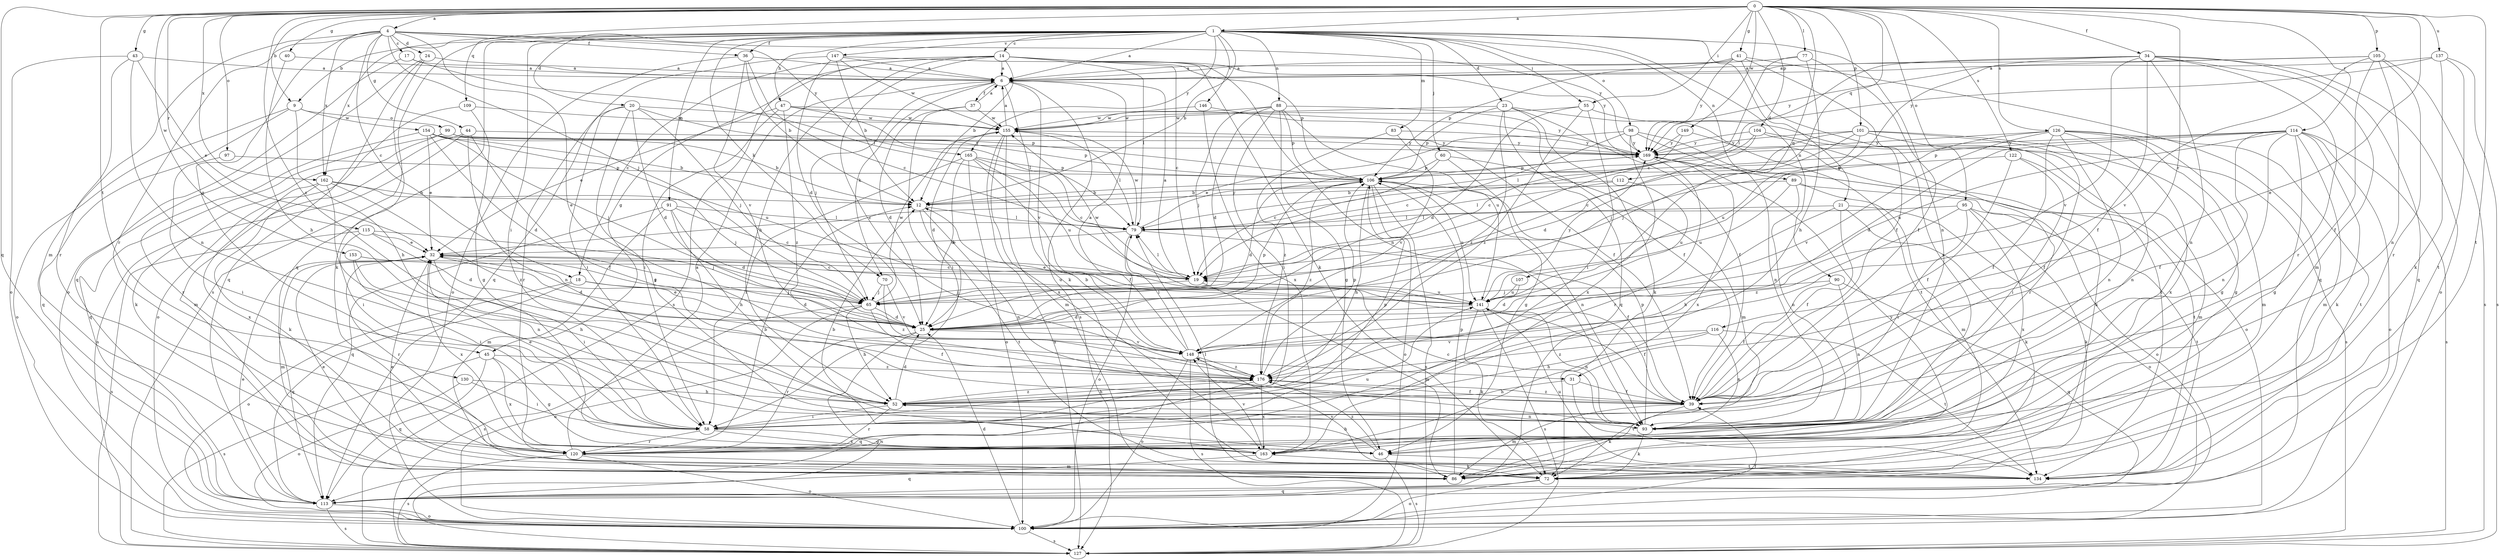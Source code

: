 strict digraph  {
0;
1;
4;
6;
9;
12;
14;
17;
18;
19;
20;
21;
23;
24;
25;
31;
32;
34;
36;
37;
39;
40;
41;
43;
44;
45;
46;
47;
52;
55;
58;
60;
65;
70;
72;
77;
79;
83;
86;
88;
89;
90;
91;
93;
95;
97;
98;
99;
100;
101;
104;
105;
106;
107;
109;
112;
113;
114;
115;
116;
120;
122;
126;
127;
130;
134;
137;
141;
146;
147;
148;
149;
153;
154;
155;
162;
163;
165;
169;
176;
0 -> 1  [label=a];
0 -> 4  [label=a];
0 -> 9  [label=b];
0 -> 31  [label=e];
0 -> 34  [label=f];
0 -> 40  [label=g];
0 -> 41  [label=g];
0 -> 43  [label=g];
0 -> 55  [label=i];
0 -> 77  [label=l];
0 -> 95  [label=o];
0 -> 97  [label=o];
0 -> 101  [label=p];
0 -> 104  [label=p];
0 -> 105  [label=p];
0 -> 107  [label=q];
0 -> 109  [label=q];
0 -> 112  [label=q];
0 -> 113  [label=q];
0 -> 114  [label=r];
0 -> 115  [label=r];
0 -> 116  [label=r];
0 -> 122  [label=s];
0 -> 126  [label=s];
0 -> 130  [label=t];
0 -> 134  [label=t];
0 -> 137  [label=u];
0 -> 149  [label=w];
0 -> 153  [label=w];
0 -> 162  [label=x];
0 -> 176  [label=z];
1 -> 6  [label=a];
1 -> 9  [label=b];
1 -> 12  [label=b];
1 -> 14  [label=c];
1 -> 20  [label=d];
1 -> 21  [label=d];
1 -> 23  [label=d];
1 -> 36  [label=f];
1 -> 47  [label=h];
1 -> 55  [label=i];
1 -> 58  [label=i];
1 -> 60  [label=j];
1 -> 70  [label=k];
1 -> 83  [label=m];
1 -> 88  [label=n];
1 -> 89  [label=n];
1 -> 90  [label=n];
1 -> 91  [label=n];
1 -> 93  [label=n];
1 -> 98  [label=o];
1 -> 113  [label=q];
1 -> 127  [label=s];
1 -> 146  [label=v];
1 -> 147  [label=v];
1 -> 162  [label=x];
1 -> 165  [label=y];
4 -> 17  [label=c];
4 -> 18  [label=c];
4 -> 24  [label=d];
4 -> 31  [label=e];
4 -> 36  [label=f];
4 -> 44  [label=g];
4 -> 45  [label=g];
4 -> 65  [label=j];
4 -> 86  [label=m];
4 -> 120  [label=r];
4 -> 162  [label=x];
4 -> 165  [label=y];
4 -> 169  [label=y];
6 -> 37  [label=f];
6 -> 65  [label=j];
6 -> 70  [label=k];
6 -> 72  [label=k];
6 -> 127  [label=s];
6 -> 148  [label=v];
9 -> 52  [label=h];
9 -> 99  [label=o];
9 -> 100  [label=o];
9 -> 113  [label=q];
9 -> 154  [label=w];
12 -> 79  [label=l];
12 -> 93  [label=n];
12 -> 134  [label=t];
14 -> 6  [label=a];
14 -> 12  [label=b];
14 -> 18  [label=c];
14 -> 19  [label=c];
14 -> 45  [label=g];
14 -> 52  [label=h];
14 -> 72  [label=k];
14 -> 79  [label=l];
14 -> 93  [label=n];
14 -> 127  [label=s];
14 -> 169  [label=y];
14 -> 176  [label=z];
17 -> 6  [label=a];
17 -> 79  [label=l];
17 -> 113  [label=q];
18 -> 25  [label=d];
18 -> 65  [label=j];
18 -> 100  [label=o];
18 -> 113  [label=q];
19 -> 6  [label=a];
19 -> 32  [label=e];
19 -> 65  [label=j];
19 -> 79  [label=l];
19 -> 86  [label=m];
19 -> 141  [label=u];
20 -> 25  [label=d];
20 -> 46  [label=g];
20 -> 58  [label=i];
20 -> 65  [label=j];
20 -> 106  [label=p];
20 -> 120  [label=r];
20 -> 155  [label=w];
21 -> 39  [label=f];
21 -> 52  [label=h];
21 -> 72  [label=k];
21 -> 79  [label=l];
21 -> 100  [label=o];
23 -> 39  [label=f];
23 -> 72  [label=k];
23 -> 106  [label=p];
23 -> 113  [label=q];
23 -> 134  [label=t];
23 -> 155  [label=w];
23 -> 176  [label=z];
24 -> 6  [label=a];
24 -> 72  [label=k];
24 -> 100  [label=o];
24 -> 113  [label=q];
25 -> 32  [label=e];
25 -> 106  [label=p];
25 -> 120  [label=r];
25 -> 127  [label=s];
25 -> 148  [label=v];
31 -> 39  [label=f];
31 -> 52  [label=h];
31 -> 134  [label=t];
32 -> 19  [label=c];
32 -> 25  [label=d];
32 -> 58  [label=i];
32 -> 65  [label=j];
32 -> 86  [label=m];
32 -> 120  [label=r];
32 -> 163  [label=x];
34 -> 6  [label=a];
34 -> 19  [label=c];
34 -> 39  [label=f];
34 -> 79  [label=l];
34 -> 86  [label=m];
34 -> 93  [label=n];
34 -> 100  [label=o];
34 -> 113  [label=q];
34 -> 120  [label=r];
34 -> 148  [label=v];
36 -> 6  [label=a];
36 -> 12  [label=b];
36 -> 19  [label=c];
36 -> 100  [label=o];
36 -> 148  [label=v];
37 -> 6  [label=a];
37 -> 25  [label=d];
37 -> 58  [label=i];
37 -> 155  [label=w];
39 -> 72  [label=k];
39 -> 86  [label=m];
39 -> 176  [label=z];
40 -> 6  [label=a];
40 -> 52  [label=h];
41 -> 6  [label=a];
41 -> 39  [label=f];
41 -> 106  [label=p];
41 -> 113  [label=q];
41 -> 163  [label=x];
41 -> 169  [label=y];
43 -> 6  [label=a];
43 -> 32  [label=e];
43 -> 93  [label=n];
43 -> 100  [label=o];
43 -> 120  [label=r];
44 -> 39  [label=f];
44 -> 86  [label=m];
44 -> 93  [label=n];
44 -> 127  [label=s];
44 -> 169  [label=y];
45 -> 46  [label=g];
45 -> 113  [label=q];
45 -> 127  [label=s];
45 -> 163  [label=x];
45 -> 176  [label=z];
46 -> 52  [label=h];
46 -> 127  [label=s];
46 -> 134  [label=t];
46 -> 176  [label=z];
47 -> 32  [label=e];
47 -> 58  [label=i];
47 -> 79  [label=l];
47 -> 155  [label=w];
47 -> 169  [label=y];
47 -> 176  [label=z];
52 -> 25  [label=d];
52 -> 58  [label=i];
52 -> 93  [label=n];
52 -> 120  [label=r];
52 -> 176  [label=z];
55 -> 25  [label=d];
55 -> 58  [label=i];
55 -> 134  [label=t];
55 -> 155  [label=w];
55 -> 176  [label=z];
58 -> 32  [label=e];
58 -> 46  [label=g];
58 -> 106  [label=p];
58 -> 120  [label=r];
58 -> 163  [label=x];
60 -> 19  [label=c];
60 -> 46  [label=g];
60 -> 86  [label=m];
60 -> 106  [label=p];
65 -> 25  [label=d];
65 -> 39  [label=f];
65 -> 52  [label=h];
65 -> 100  [label=o];
65 -> 127  [label=s];
65 -> 155  [label=w];
70 -> 65  [label=j];
70 -> 148  [label=v];
70 -> 176  [label=z];
72 -> 32  [label=e];
72 -> 100  [label=o];
72 -> 113  [label=q];
77 -> 6  [label=a];
77 -> 19  [label=c];
77 -> 39  [label=f];
77 -> 52  [label=h];
79 -> 32  [label=e];
79 -> 39  [label=f];
79 -> 100  [label=o];
79 -> 155  [label=w];
79 -> 169  [label=y];
83 -> 148  [label=v];
83 -> 169  [label=y];
83 -> 176  [label=z];
86 -> 79  [label=l];
86 -> 106  [label=p];
86 -> 169  [label=y];
88 -> 25  [label=d];
88 -> 39  [label=f];
88 -> 46  [label=g];
88 -> 58  [label=i];
88 -> 65  [label=j];
88 -> 106  [label=p];
88 -> 141  [label=u];
88 -> 155  [label=w];
89 -> 12  [label=b];
89 -> 86  [label=m];
89 -> 93  [label=n];
89 -> 100  [label=o];
89 -> 141  [label=u];
90 -> 39  [label=f];
90 -> 65  [label=j];
90 -> 93  [label=n];
90 -> 113  [label=q];
91 -> 19  [label=c];
91 -> 25  [label=d];
91 -> 52  [label=h];
91 -> 79  [label=l];
91 -> 86  [label=m];
91 -> 113  [label=q];
93 -> 19  [label=c];
93 -> 72  [label=k];
93 -> 106  [label=p];
95 -> 58  [label=i];
95 -> 72  [label=k];
95 -> 79  [label=l];
95 -> 134  [label=t];
95 -> 163  [label=x];
95 -> 176  [label=z];
97 -> 58  [label=i];
97 -> 106  [label=p];
98 -> 19  [label=c];
98 -> 32  [label=e];
98 -> 72  [label=k];
98 -> 93  [label=n];
98 -> 163  [label=x];
98 -> 169  [label=y];
99 -> 12  [label=b];
99 -> 72  [label=k];
99 -> 106  [label=p];
99 -> 113  [label=q];
99 -> 169  [label=y];
100 -> 25  [label=d];
100 -> 39  [label=f];
100 -> 127  [label=s];
101 -> 19  [label=c];
101 -> 39  [label=f];
101 -> 46  [label=g];
101 -> 65  [label=j];
101 -> 93  [label=n];
101 -> 141  [label=u];
101 -> 169  [label=y];
104 -> 19  [label=c];
104 -> 25  [label=d];
104 -> 120  [label=r];
104 -> 127  [label=s];
104 -> 169  [label=y];
105 -> 6  [label=a];
105 -> 39  [label=f];
105 -> 93  [label=n];
105 -> 120  [label=r];
105 -> 127  [label=s];
105 -> 148  [label=v];
105 -> 169  [label=y];
106 -> 12  [label=b];
106 -> 25  [label=d];
106 -> 52  [label=h];
106 -> 93  [label=n];
106 -> 100  [label=o];
106 -> 127  [label=s];
106 -> 141  [label=u];
106 -> 176  [label=z];
107 -> 25  [label=d];
107 -> 141  [label=u];
109 -> 46  [label=g];
109 -> 100  [label=o];
109 -> 155  [label=w];
112 -> 12  [label=b];
112 -> 79  [label=l];
112 -> 141  [label=u];
113 -> 32  [label=e];
113 -> 100  [label=o];
113 -> 127  [label=s];
114 -> 25  [label=d];
114 -> 39  [label=f];
114 -> 46  [label=g];
114 -> 72  [label=k];
114 -> 86  [label=m];
114 -> 93  [label=n];
114 -> 100  [label=o];
114 -> 106  [label=p];
114 -> 127  [label=s];
114 -> 141  [label=u];
114 -> 169  [label=y];
115 -> 25  [label=d];
115 -> 32  [label=e];
115 -> 65  [label=j];
115 -> 93  [label=n];
115 -> 127  [label=s];
116 -> 52  [label=h];
116 -> 93  [label=n];
116 -> 134  [label=t];
116 -> 148  [label=v];
116 -> 176  [label=z];
120 -> 6  [label=a];
120 -> 12  [label=b];
120 -> 86  [label=m];
120 -> 100  [label=o];
120 -> 127  [label=s];
120 -> 141  [label=u];
122 -> 39  [label=f];
122 -> 58  [label=i];
122 -> 86  [label=m];
122 -> 106  [label=p];
126 -> 39  [label=f];
126 -> 46  [label=g];
126 -> 65  [label=j];
126 -> 86  [label=m];
126 -> 93  [label=n];
126 -> 134  [label=t];
126 -> 148  [label=v];
126 -> 163  [label=x];
126 -> 169  [label=y];
130 -> 52  [label=h];
130 -> 58  [label=i];
130 -> 100  [label=o];
134 -> 32  [label=e];
134 -> 141  [label=u];
134 -> 148  [label=v];
137 -> 6  [label=a];
137 -> 72  [label=k];
137 -> 127  [label=s];
137 -> 134  [label=t];
137 -> 169  [label=y];
141 -> 25  [label=d];
141 -> 39  [label=f];
141 -> 72  [label=k];
141 -> 93  [label=n];
141 -> 127  [label=s];
141 -> 155  [label=w];
141 -> 169  [label=y];
146 -> 39  [label=f];
146 -> 155  [label=w];
146 -> 163  [label=x];
147 -> 6  [label=a];
147 -> 12  [label=b];
147 -> 25  [label=d];
147 -> 106  [label=p];
147 -> 113  [label=q];
147 -> 155  [label=w];
148 -> 6  [label=a];
148 -> 12  [label=b];
148 -> 79  [label=l];
148 -> 100  [label=o];
148 -> 127  [label=s];
148 -> 176  [label=z];
149 -> 79  [label=l];
149 -> 100  [label=o];
149 -> 169  [label=y];
153 -> 19  [label=c];
153 -> 52  [label=h];
153 -> 58  [label=i];
153 -> 141  [label=u];
154 -> 12  [label=b];
154 -> 25  [label=d];
154 -> 32  [label=e];
154 -> 65  [label=j];
154 -> 120  [label=r];
154 -> 141  [label=u];
154 -> 169  [label=y];
155 -> 6  [label=a];
155 -> 25  [label=d];
155 -> 79  [label=l];
155 -> 86  [label=m];
155 -> 127  [label=s];
155 -> 163  [label=x];
155 -> 169  [label=y];
162 -> 12  [label=b];
162 -> 58  [label=i];
162 -> 65  [label=j];
162 -> 72  [label=k];
162 -> 163  [label=x];
162 -> 176  [label=z];
163 -> 12  [label=b];
163 -> 72  [label=k];
163 -> 113  [label=q];
163 -> 148  [label=v];
165 -> 19  [label=c];
165 -> 25  [label=d];
165 -> 39  [label=f];
165 -> 58  [label=i];
165 -> 100  [label=o];
165 -> 106  [label=p];
165 -> 141  [label=u];
169 -> 106  [label=p];
169 -> 120  [label=r];
169 -> 134  [label=t];
169 -> 163  [label=x];
176 -> 39  [label=f];
176 -> 52  [label=h];
176 -> 106  [label=p];
176 -> 113  [label=q];
176 -> 163  [label=x];
}
